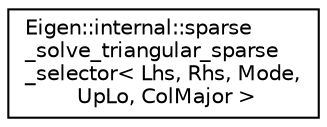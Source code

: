 digraph "Graphical Class Hierarchy"
{
  edge [fontname="Helvetica",fontsize="10",labelfontname="Helvetica",labelfontsize="10"];
  node [fontname="Helvetica",fontsize="10",shape=record];
  rankdir="LR";
  Node1 [label="Eigen::internal::sparse\l_solve_triangular_sparse\l_selector\< Lhs, Rhs, Mode,\l UpLo, ColMajor \>",height=0.2,width=0.4,color="black", fillcolor="white", style="filled",URL="$struct_eigen_1_1internal_1_1sparse__solve__triangular__sparse__selector_3_01_lhs_00_01_rhs_00_0103d70089ab1c1a5e4529163773532981.html"];
}
